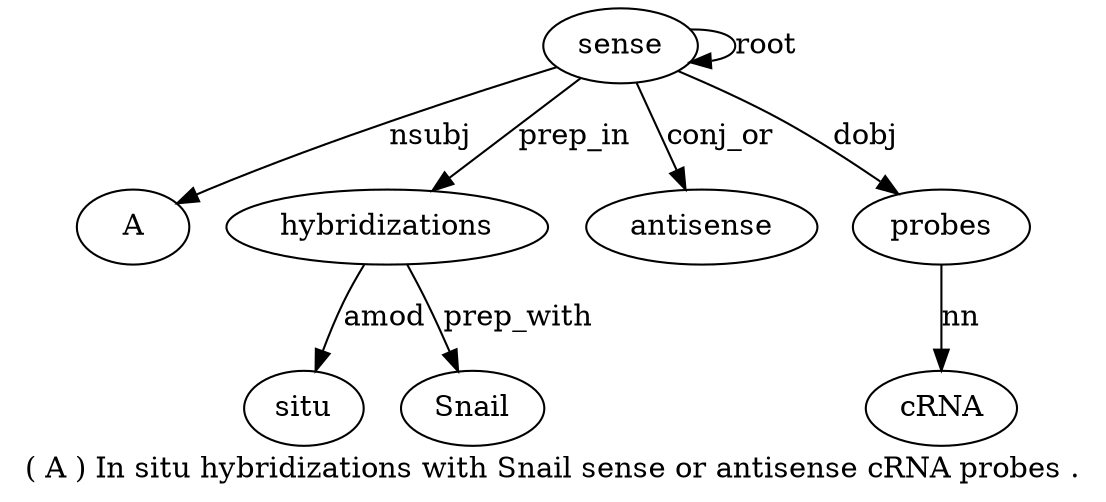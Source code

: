digraph "( A ) In situ hybridizations with Snail sense or antisense cRNA probes ." {
label="( A ) In situ hybridizations with Snail sense or antisense cRNA probes .";
sense9 [style=filled, fillcolor=white, label=sense];
A2 [style=filled, fillcolor=white, label=A];
sense9 -> A2  [label=nsubj];
hybridizations6 [style=filled, fillcolor=white, label=hybridizations];
situ5 [style=filled, fillcolor=white, label=situ];
hybridizations6 -> situ5  [label=amod];
sense9 -> hybridizations6  [label=prep_in];
Snail8 [style=filled, fillcolor=white, label=Snail];
hybridizations6 -> Snail8  [label=prep_with];
sense9 -> sense9  [label=root];
antisense11 [style=filled, fillcolor=white, label=antisense];
sense9 -> antisense11  [label=conj_or];
probes13 [style=filled, fillcolor=white, label=probes];
cRNA12 [style=filled, fillcolor=white, label=cRNA];
probes13 -> cRNA12  [label=nn];
sense9 -> probes13  [label=dobj];
}
